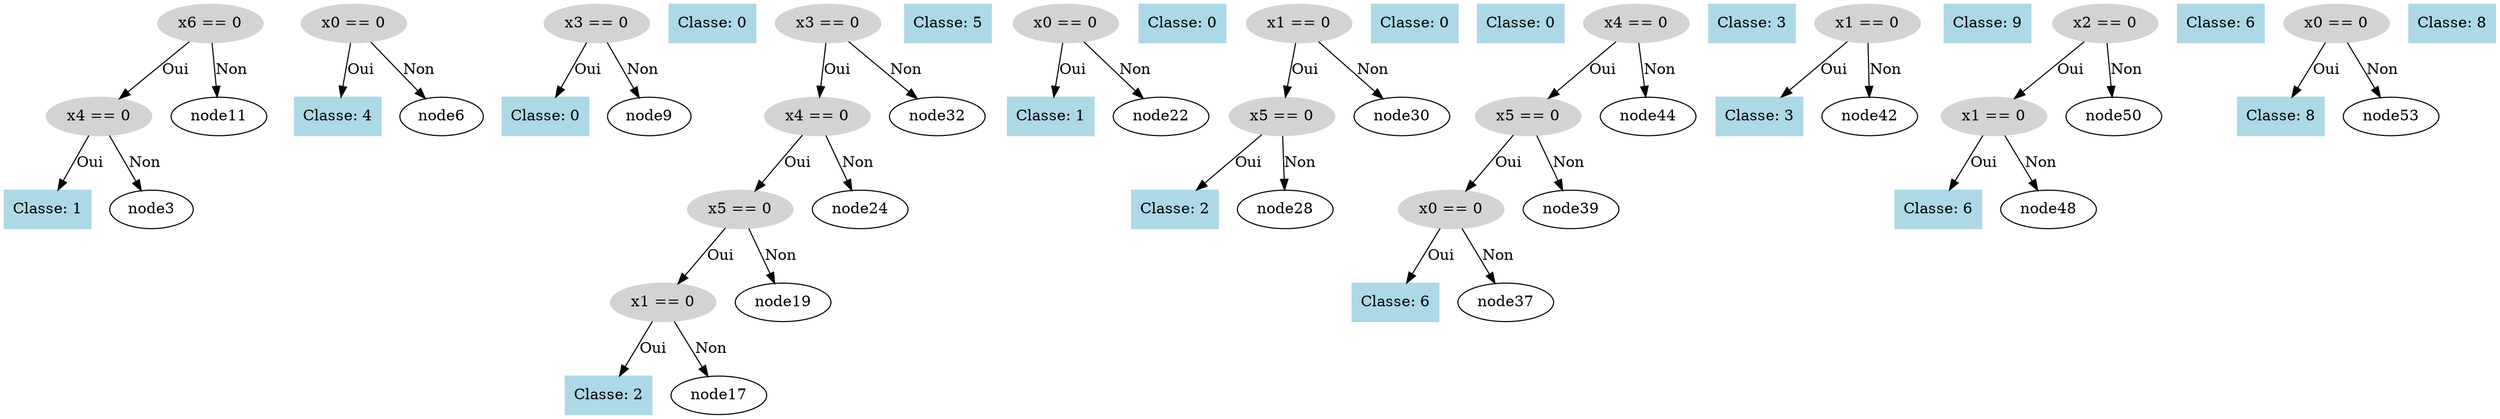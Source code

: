 digraph DecisionTree {
  node0 [label="x6 == 0", shape=ellipse, style=filled, color=lightgray];
  node0 -> node1 [label="Oui"];
  node1 [label="x4 == 0", shape=ellipse, style=filled, color=lightgray];
  node1 -> node2 [label="Oui"];
  node2 [label="Classe: 1", shape=box, style=filled, color=lightblue];
  node1 -> node3 [label="Non"];
  node4 [label="x0 == 0", shape=ellipse, style=filled, color=lightgray];
  node4 -> node5 [label="Oui"];
  node5 [label="Classe: 4", shape=box, style=filled, color=lightblue];
  node4 -> node6 [label="Non"];
  node7 [label="x3 == 0", shape=ellipse, style=filled, color=lightgray];
  node7 -> node8 [label="Oui"];
  node8 [label="Classe: 0", shape=box, style=filled, color=lightblue];
  node7 -> node9 [label="Non"];
  node10 [label="Classe: 0", shape=box, style=filled, color=lightblue];
  node0 -> node11 [label="Non"];
  node12 [label="x3 == 0", shape=ellipse, style=filled, color=lightgray];
  node12 -> node13 [label="Oui"];
  node13 [label="x4 == 0", shape=ellipse, style=filled, color=lightgray];
  node13 -> node14 [label="Oui"];
  node14 [label="x5 == 0", shape=ellipse, style=filled, color=lightgray];
  node14 -> node15 [label="Oui"];
  node15 [label="x1 == 0", shape=ellipse, style=filled, color=lightgray];
  node15 -> node16 [label="Oui"];
  node16 [label="Classe: 2", shape=box, style=filled, color=lightblue];
  node15 -> node17 [label="Non"];
  node18 [label="Classe: 5", shape=box, style=filled, color=lightblue];
  node14 -> node19 [label="Non"];
  node20 [label="x0 == 0", shape=ellipse, style=filled, color=lightgray];
  node20 -> node21 [label="Oui"];
  node21 [label="Classe: 1", shape=box, style=filled, color=lightblue];
  node20 -> node22 [label="Non"];
  node23 [label="Classe: 0", shape=box, style=filled, color=lightblue];
  node13 -> node24 [label="Non"];
  node25 [label="x1 == 0", shape=ellipse, style=filled, color=lightgray];
  node25 -> node26 [label="Oui"];
  node26 [label="x5 == 0", shape=ellipse, style=filled, color=lightgray];
  node26 -> node27 [label="Oui"];
  node27 [label="Classe: 2", shape=box, style=filled, color=lightblue];
  node26 -> node28 [label="Non"];
  node29 [label="Classe: 0", shape=box, style=filled, color=lightblue];
  node25 -> node30 [label="Non"];
  node31 [label="Classe: 0", shape=box, style=filled, color=lightblue];
  node12 -> node32 [label="Non"];
  node33 [label="x4 == 0", shape=ellipse, style=filled, color=lightgray];
  node33 -> node34 [label="Oui"];
  node34 [label="x5 == 0", shape=ellipse, style=filled, color=lightgray];
  node34 -> node35 [label="Oui"];
  node35 [label="x0 == 0", shape=ellipse, style=filled, color=lightgray];
  node35 -> node36 [label="Oui"];
  node36 [label="Classe: 6", shape=box, style=filled, color=lightblue];
  node35 -> node37 [label="Non"];
  node38 [label="Classe: 3", shape=box, style=filled, color=lightblue];
  node34 -> node39 [label="Non"];
  node40 [label="x1 == 0", shape=ellipse, style=filled, color=lightgray];
  node40 -> node41 [label="Oui"];
  node41 [label="Classe: 3", shape=box, style=filled, color=lightblue];
  node40 -> node42 [label="Non"];
  node43 [label="Classe: 9", shape=box, style=filled, color=lightblue];
  node33 -> node44 [label="Non"];
  node45 [label="x2 == 0", shape=ellipse, style=filled, color=lightgray];
  node45 -> node46 [label="Oui"];
  node46 [label="x1 == 0", shape=ellipse, style=filled, color=lightgray];
  node46 -> node47 [label="Oui"];
  node47 [label="Classe: 6", shape=box, style=filled, color=lightblue];
  node46 -> node48 [label="Non"];
  node49 [label="Classe: 6", shape=box, style=filled, color=lightblue];
  node45 -> node50 [label="Non"];
  node51 [label="x0 == 0", shape=ellipse, style=filled, color=lightgray];
  node51 -> node52 [label="Oui"];
  node52 [label="Classe: 8", shape=box, style=filled, color=lightblue];
  node51 -> node53 [label="Non"];
  node54 [label="Classe: 8", shape=box, style=filled, color=lightblue];
}
